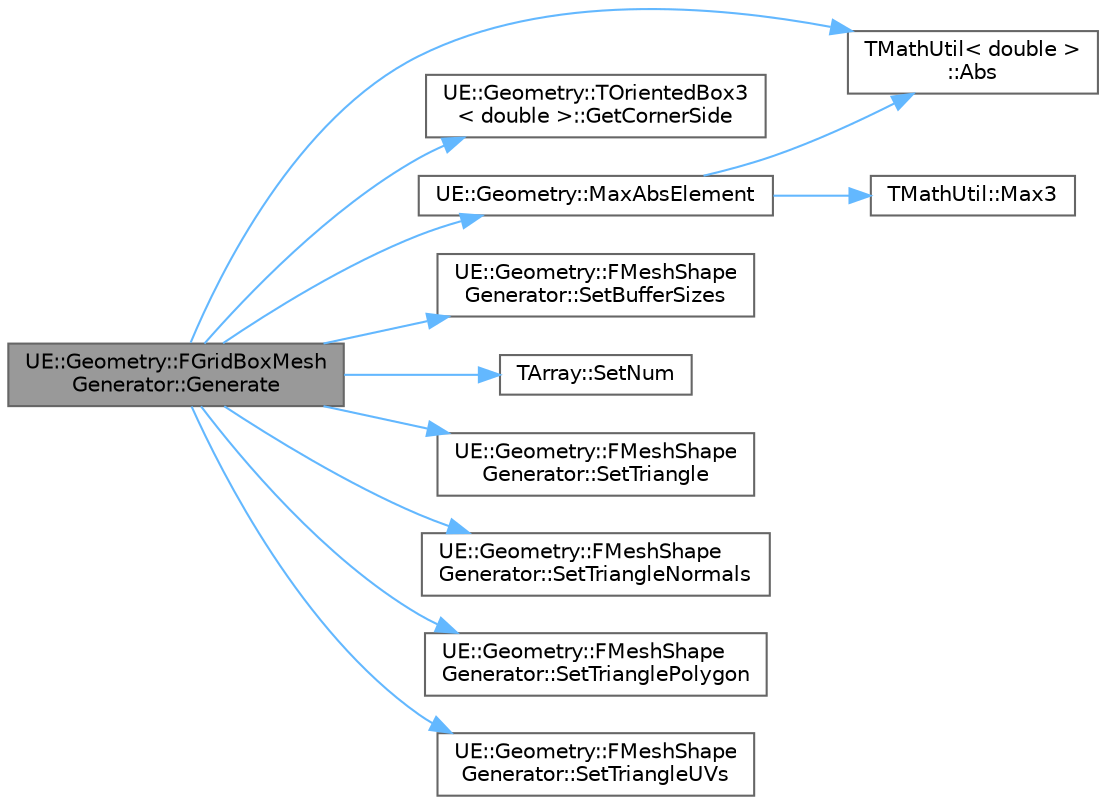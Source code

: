 digraph "UE::Geometry::FGridBoxMeshGenerator::Generate"
{
 // INTERACTIVE_SVG=YES
 // LATEX_PDF_SIZE
  bgcolor="transparent";
  edge [fontname=Helvetica,fontsize=10,labelfontname=Helvetica,labelfontsize=10];
  node [fontname=Helvetica,fontsize=10,shape=box,height=0.2,width=0.4];
  rankdir="LR";
  Node1 [id="Node000001",label="UE::Geometry::FGridBoxMesh\lGenerator::Generate",height=0.2,width=0.4,color="gray40", fillcolor="grey60", style="filled", fontcolor="black",tooltip="Generate the mesh."];
  Node1 -> Node2 [id="edge1_Node000001_Node000002",color="steelblue1",style="solid",tooltip=" "];
  Node2 [id="Node000002",label="TMathUtil\< double \>\l::Abs",height=0.2,width=0.4,color="grey40", fillcolor="white", style="filled",URL="$df/d8b/classTMathUtil.html#aa4b523e8f8c0985c28dc04179b68bd46",tooltip=" "];
  Node1 -> Node3 [id="edge2_Node000001_Node000003",color="steelblue1",style="solid",tooltip=" "];
  Node3 [id="Node000003",label="UE::Geometry::TOrientedBox3\l\< double \>::GetCornerSide",height=0.2,width=0.4,color="grey40", fillcolor="white", style="filled",URL="$df/d7f/structUE_1_1Geometry_1_1TOrientedBox3.html#a920b5d5cb71a29e91cac01ea7408cbf5",tooltip=" "];
  Node1 -> Node4 [id="edge3_Node000001_Node000004",color="steelblue1",style="solid",tooltip=" "];
  Node4 [id="Node000004",label="UE::Geometry::MaxAbsElement",height=0.2,width=0.4,color="grey40", fillcolor="white", style="filled",URL="$d9/d39/namespaceUE_1_1Geometry.html#a2188e3525d9d1d369d6ee7a8fc92784f",tooltip=" "];
  Node4 -> Node2 [id="edge4_Node000004_Node000002",color="steelblue1",style="solid",tooltip=" "];
  Node4 -> Node5 [id="edge5_Node000004_Node000005",color="steelblue1",style="solid",tooltip=" "];
  Node5 [id="Node000005",label="TMathUtil::Max3",height=0.2,width=0.4,color="grey40", fillcolor="white", style="filled",URL="$df/d8b/classTMathUtil.html#a8e7ddee1d93196463783765648fec33c",tooltip=" "];
  Node1 -> Node6 [id="edge6_Node000001_Node000006",color="steelblue1",style="solid",tooltip=" "];
  Node6 [id="Node000006",label="UE::Geometry::FMeshShape\lGenerator::SetBufferSizes",height=0.2,width=0.4,color="grey40", fillcolor="white", style="filled",URL="$df/dfb/classUE_1_1Geometry_1_1FMeshShapeGenerator.html#afa08a1851625aa65caf7895b7aa75da3",tooltip="Set the various internal buffers to the correct sizes for the given element counts."];
  Node1 -> Node7 [id="edge7_Node000001_Node000007",color="steelblue1",style="solid",tooltip=" "];
  Node7 [id="Node000007",label="TArray::SetNum",height=0.2,width=0.4,color="grey40", fillcolor="white", style="filled",URL="$d4/d52/classTArray.html#a38b903bce3a5367f41d2268ee6a58d0a",tooltip="Resizes array to given number of elements."];
  Node1 -> Node8 [id="edge8_Node000001_Node000008",color="steelblue1",style="solid",tooltip=" "];
  Node8 [id="Node000008",label="UE::Geometry::FMeshShape\lGenerator::SetTriangle",height=0.2,width=0.4,color="grey40", fillcolor="white", style="filled",URL="$df/dfb/classUE_1_1Geometry_1_1FMeshShapeGenerator.html#a5d4f3ab989d9883e4d5ebff5a8df0200",tooltip=" "];
  Node1 -> Node9 [id="edge9_Node000001_Node000009",color="steelblue1",style="solid",tooltip=" "];
  Node9 [id="Node000009",label="UE::Geometry::FMeshShape\lGenerator::SetTriangleNormals",height=0.2,width=0.4,color="grey40", fillcolor="white", style="filled",URL="$df/dfb/classUE_1_1Geometry_1_1FMeshShapeGenerator.html#aeddcdc55bca2dd50a7018e607e01d5f2",tooltip=" "];
  Node1 -> Node10 [id="edge10_Node000001_Node000010",color="steelblue1",style="solid",tooltip=" "];
  Node10 [id="Node000010",label="UE::Geometry::FMeshShape\lGenerator::SetTrianglePolygon",height=0.2,width=0.4,color="grey40", fillcolor="white", style="filled",URL="$df/dfb/classUE_1_1Geometry_1_1FMeshShapeGenerator.html#ad42bb592ccd1b06440f8d6c9f022f63d",tooltip=" "];
  Node1 -> Node11 [id="edge11_Node000001_Node000011",color="steelblue1",style="solid",tooltip=" "];
  Node11 [id="Node000011",label="UE::Geometry::FMeshShape\lGenerator::SetTriangleUVs",height=0.2,width=0.4,color="grey40", fillcolor="white", style="filled",URL="$df/dfb/classUE_1_1Geometry_1_1FMeshShapeGenerator.html#aa5aaa1b521d8b6d47accc04330c91ae6",tooltip=" "];
}
